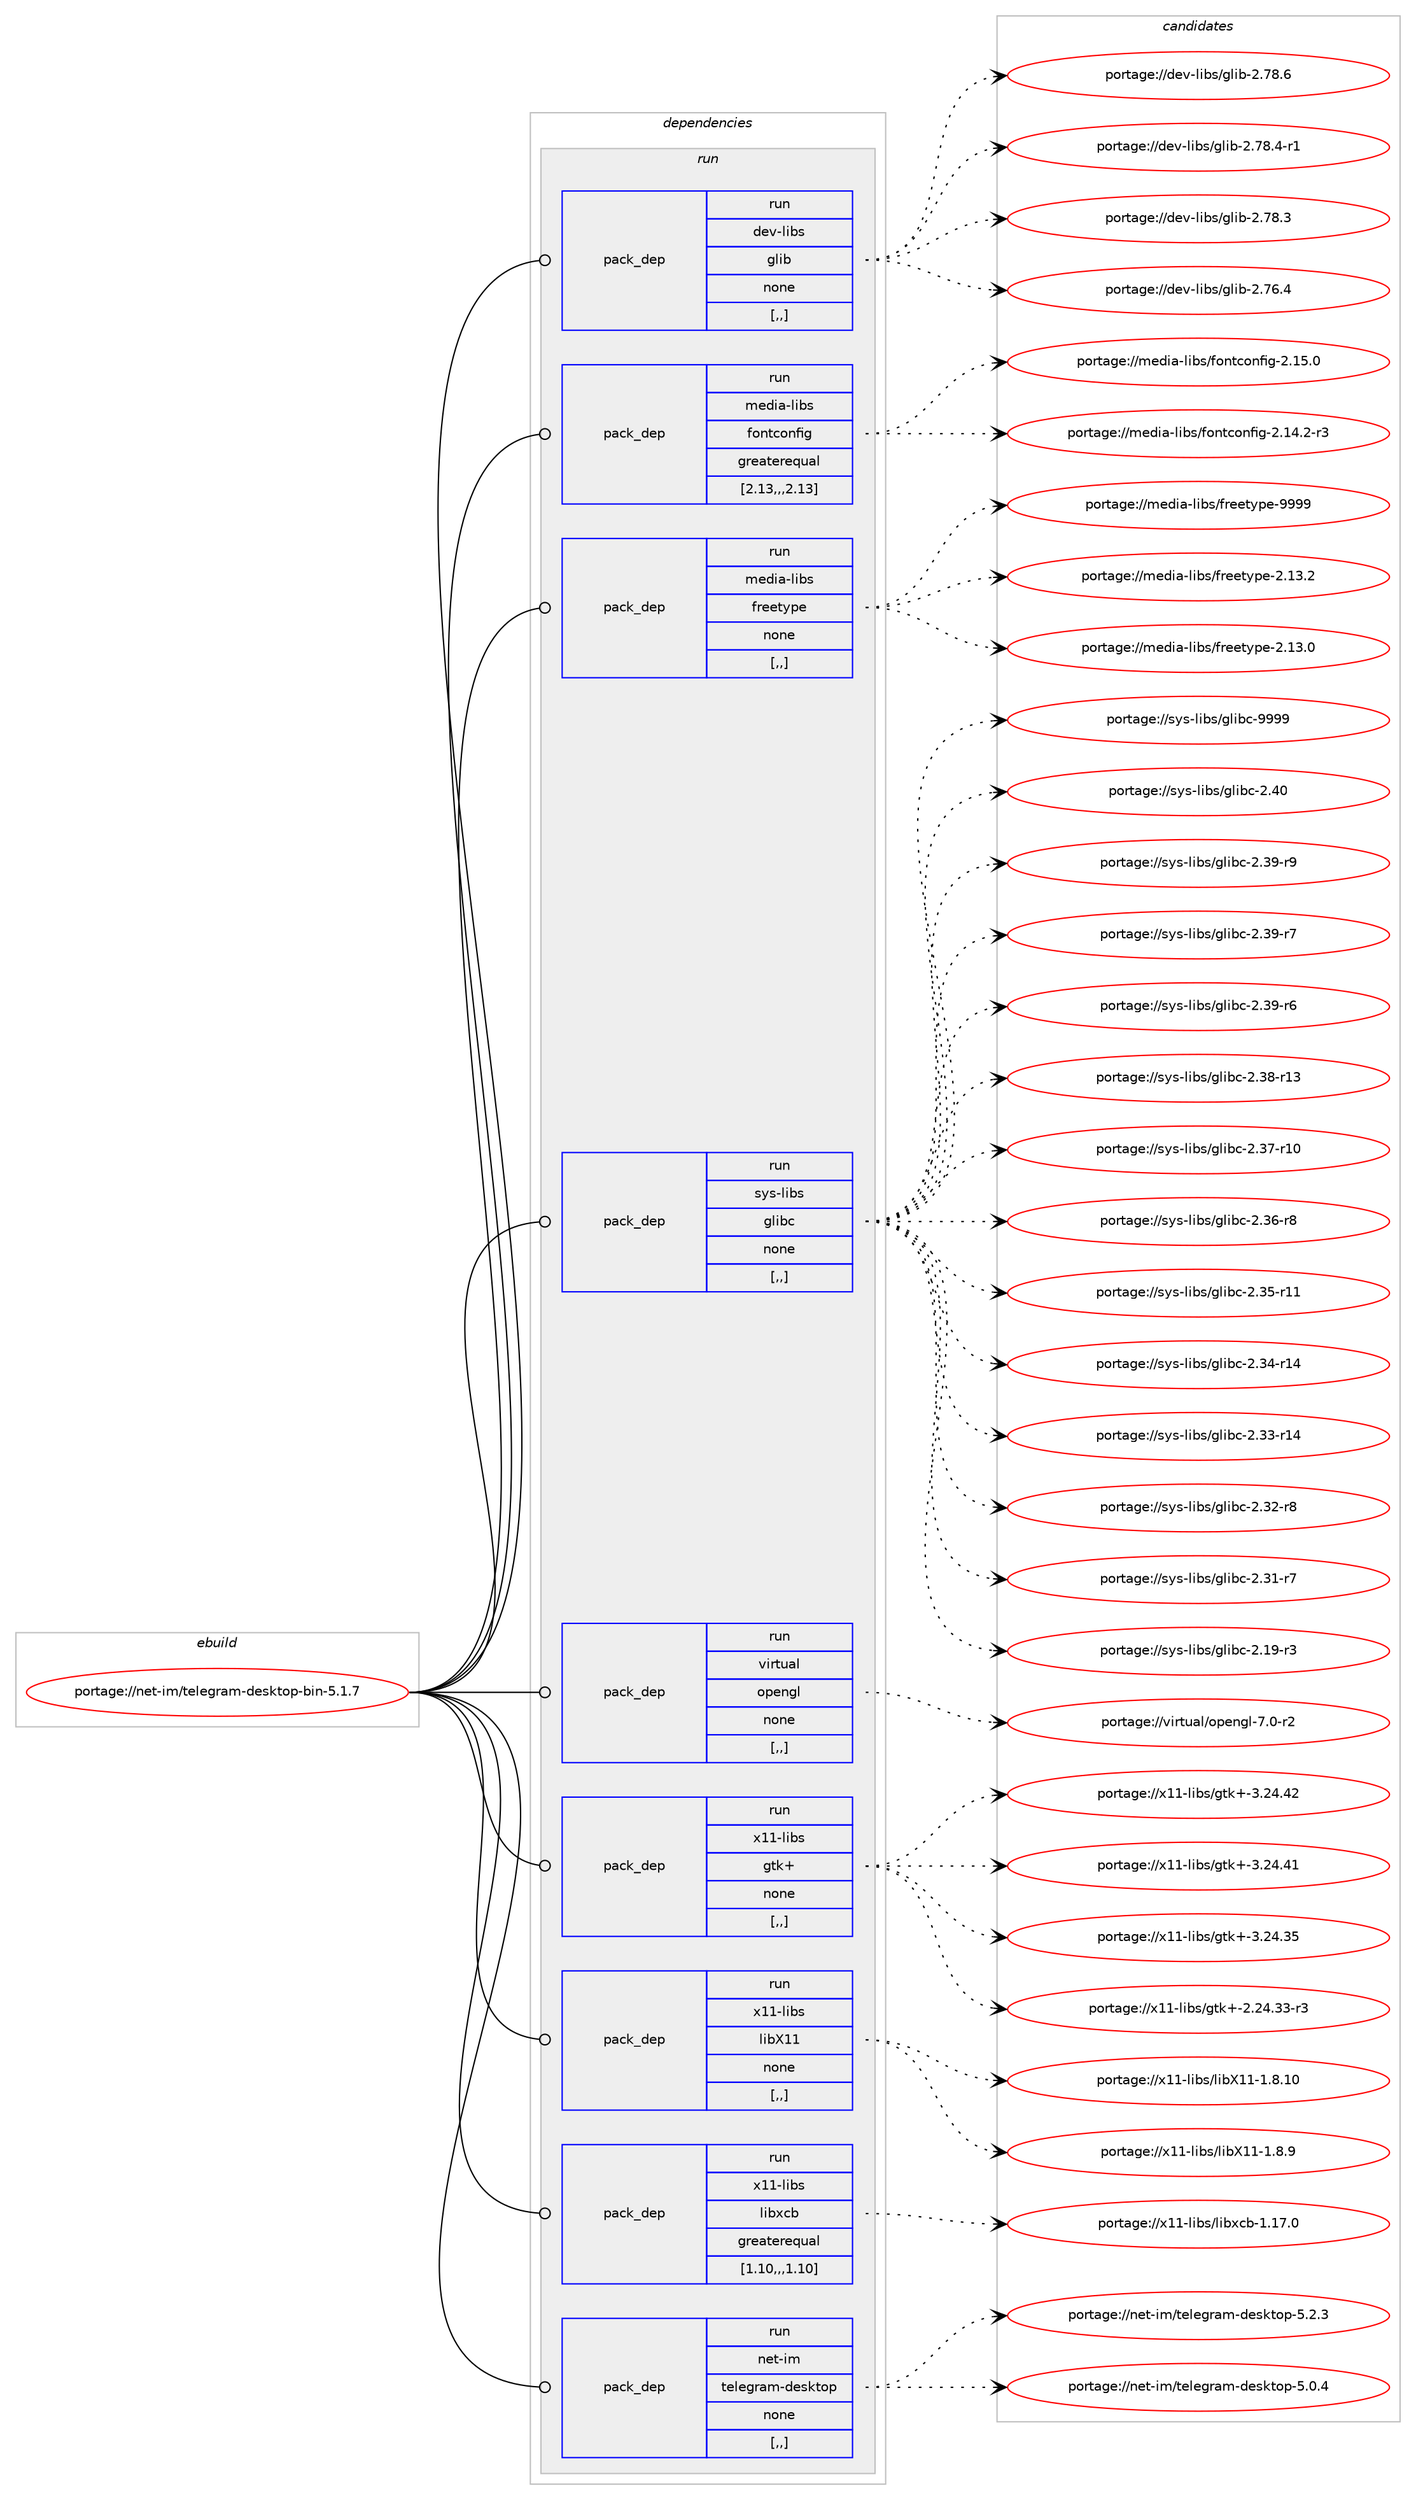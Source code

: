 digraph prolog {

# *************
# Graph options
# *************

newrank=true;
concentrate=true;
compound=true;
graph [rankdir=LR,fontname=Helvetica,fontsize=10,ranksep=1.5];#, ranksep=2.5, nodesep=0.2];
edge  [arrowhead=vee];
node  [fontname=Helvetica,fontsize=10];

# **********
# The ebuild
# **********

subgraph cluster_leftcol {
color=gray;
label=<<i>ebuild</i>>;
id [label="portage://net-im/telegram-desktop-bin-5.1.7", color=red, width=4, href="../net-im/telegram-desktop-bin-5.1.7.svg"];
}

# ****************
# The dependencies
# ****************

subgraph cluster_midcol {
color=gray;
label=<<i>dependencies</i>>;
subgraph cluster_compile {
fillcolor="#eeeeee";
style=filled;
label=<<i>compile</i>>;
}
subgraph cluster_compileandrun {
fillcolor="#eeeeee";
style=filled;
label=<<i>compile and run</i>>;
}
subgraph cluster_run {
fillcolor="#eeeeee";
style=filled;
label=<<i>run</i>>;
subgraph pack259498 {
dependency354182 [label=<<TABLE BORDER="0" CELLBORDER="1" CELLSPACING="0" CELLPADDING="4" WIDTH="220"><TR><TD ROWSPAN="6" CELLPADDING="30">pack_dep</TD></TR><TR><TD WIDTH="110">run</TD></TR><TR><TD>dev-libs</TD></TR><TR><TD>glib</TD></TR><TR><TD>none</TD></TR><TR><TD>[,,]</TD></TR></TABLE>>, shape=none, color=blue];
}
id:e -> dependency354182:w [weight=20,style="solid",arrowhead="odot"];
subgraph pack259499 {
dependency354183 [label=<<TABLE BORDER="0" CELLBORDER="1" CELLSPACING="0" CELLPADDING="4" WIDTH="220"><TR><TD ROWSPAN="6" CELLPADDING="30">pack_dep</TD></TR><TR><TD WIDTH="110">run</TD></TR><TR><TD>media-libs</TD></TR><TR><TD>fontconfig</TD></TR><TR><TD>greaterequal</TD></TR><TR><TD>[2.13,,,2.13]</TD></TR></TABLE>>, shape=none, color=blue];
}
id:e -> dependency354183:w [weight=20,style="solid",arrowhead="odot"];
subgraph pack259500 {
dependency354184 [label=<<TABLE BORDER="0" CELLBORDER="1" CELLSPACING="0" CELLPADDING="4" WIDTH="220"><TR><TD ROWSPAN="6" CELLPADDING="30">pack_dep</TD></TR><TR><TD WIDTH="110">run</TD></TR><TR><TD>media-libs</TD></TR><TR><TD>freetype</TD></TR><TR><TD>none</TD></TR><TR><TD>[,,]</TD></TR></TABLE>>, shape=none, color=blue];
}
id:e -> dependency354184:w [weight=20,style="solid",arrowhead="odot"];
subgraph pack259501 {
dependency354185 [label=<<TABLE BORDER="0" CELLBORDER="1" CELLSPACING="0" CELLPADDING="4" WIDTH="220"><TR><TD ROWSPAN="6" CELLPADDING="30">pack_dep</TD></TR><TR><TD WIDTH="110">run</TD></TR><TR><TD>sys-libs</TD></TR><TR><TD>glibc</TD></TR><TR><TD>none</TD></TR><TR><TD>[,,]</TD></TR></TABLE>>, shape=none, color=blue];
}
id:e -> dependency354185:w [weight=20,style="solid",arrowhead="odot"];
subgraph pack259502 {
dependency354186 [label=<<TABLE BORDER="0" CELLBORDER="1" CELLSPACING="0" CELLPADDING="4" WIDTH="220"><TR><TD ROWSPAN="6" CELLPADDING="30">pack_dep</TD></TR><TR><TD WIDTH="110">run</TD></TR><TR><TD>virtual</TD></TR><TR><TD>opengl</TD></TR><TR><TD>none</TD></TR><TR><TD>[,,]</TD></TR></TABLE>>, shape=none, color=blue];
}
id:e -> dependency354186:w [weight=20,style="solid",arrowhead="odot"];
subgraph pack259503 {
dependency354187 [label=<<TABLE BORDER="0" CELLBORDER="1" CELLSPACING="0" CELLPADDING="4" WIDTH="220"><TR><TD ROWSPAN="6" CELLPADDING="30">pack_dep</TD></TR><TR><TD WIDTH="110">run</TD></TR><TR><TD>x11-libs</TD></TR><TR><TD>gtk+</TD></TR><TR><TD>none</TD></TR><TR><TD>[,,]</TD></TR></TABLE>>, shape=none, color=blue];
}
id:e -> dependency354187:w [weight=20,style="solid",arrowhead="odot"];
subgraph pack259504 {
dependency354188 [label=<<TABLE BORDER="0" CELLBORDER="1" CELLSPACING="0" CELLPADDING="4" WIDTH="220"><TR><TD ROWSPAN="6" CELLPADDING="30">pack_dep</TD></TR><TR><TD WIDTH="110">run</TD></TR><TR><TD>x11-libs</TD></TR><TR><TD>libX11</TD></TR><TR><TD>none</TD></TR><TR><TD>[,,]</TD></TR></TABLE>>, shape=none, color=blue];
}
id:e -> dependency354188:w [weight=20,style="solid",arrowhead="odot"];
subgraph pack259505 {
dependency354189 [label=<<TABLE BORDER="0" CELLBORDER="1" CELLSPACING="0" CELLPADDING="4" WIDTH="220"><TR><TD ROWSPAN="6" CELLPADDING="30">pack_dep</TD></TR><TR><TD WIDTH="110">run</TD></TR><TR><TD>x11-libs</TD></TR><TR><TD>libxcb</TD></TR><TR><TD>greaterequal</TD></TR><TR><TD>[1.10,,,1.10]</TD></TR></TABLE>>, shape=none, color=blue];
}
id:e -> dependency354189:w [weight=20,style="solid",arrowhead="odot"];
subgraph pack259506 {
dependency354190 [label=<<TABLE BORDER="0" CELLBORDER="1" CELLSPACING="0" CELLPADDING="4" WIDTH="220"><TR><TD ROWSPAN="6" CELLPADDING="30">pack_dep</TD></TR><TR><TD WIDTH="110">run</TD></TR><TR><TD>net-im</TD></TR><TR><TD>telegram-desktop</TD></TR><TR><TD>none</TD></TR><TR><TD>[,,]</TD></TR></TABLE>>, shape=none, color=blue];
}
id:e -> dependency354190:w [weight=20,style="solid",arrowhead="odot"];
}
}

# **************
# The candidates
# **************

subgraph cluster_choices {
rank=same;
color=gray;
label=<<i>candidates</i>>;

subgraph choice259498 {
color=black;
nodesep=1;
choice1001011184510810598115471031081059845504655564654 [label="portage://dev-libs/glib-2.78.6", color=red, width=4,href="../dev-libs/glib-2.78.6.svg"];
choice10010111845108105981154710310810598455046555646524511449 [label="portage://dev-libs/glib-2.78.4-r1", color=red, width=4,href="../dev-libs/glib-2.78.4-r1.svg"];
choice1001011184510810598115471031081059845504655564651 [label="portage://dev-libs/glib-2.78.3", color=red, width=4,href="../dev-libs/glib-2.78.3.svg"];
choice1001011184510810598115471031081059845504655544652 [label="portage://dev-libs/glib-2.76.4", color=red, width=4,href="../dev-libs/glib-2.76.4.svg"];
dependency354182:e -> choice1001011184510810598115471031081059845504655564654:w [style=dotted,weight="100"];
dependency354182:e -> choice10010111845108105981154710310810598455046555646524511449:w [style=dotted,weight="100"];
dependency354182:e -> choice1001011184510810598115471031081059845504655564651:w [style=dotted,weight="100"];
dependency354182:e -> choice1001011184510810598115471031081059845504655544652:w [style=dotted,weight="100"];
}
subgraph choice259499 {
color=black;
nodesep=1;
choice109101100105974510810598115471021111101169911111010210510345504649534648 [label="portage://media-libs/fontconfig-2.15.0", color=red, width=4,href="../media-libs/fontconfig-2.15.0.svg"];
choice1091011001059745108105981154710211111011699111110102105103455046495246504511451 [label="portage://media-libs/fontconfig-2.14.2-r3", color=red, width=4,href="../media-libs/fontconfig-2.14.2-r3.svg"];
dependency354183:e -> choice109101100105974510810598115471021111101169911111010210510345504649534648:w [style=dotted,weight="100"];
dependency354183:e -> choice1091011001059745108105981154710211111011699111110102105103455046495246504511451:w [style=dotted,weight="100"];
}
subgraph choice259500 {
color=black;
nodesep=1;
choice109101100105974510810598115471021141011011161211121014557575757 [label="portage://media-libs/freetype-9999", color=red, width=4,href="../media-libs/freetype-9999.svg"];
choice1091011001059745108105981154710211410110111612111210145504649514650 [label="portage://media-libs/freetype-2.13.2", color=red, width=4,href="../media-libs/freetype-2.13.2.svg"];
choice1091011001059745108105981154710211410110111612111210145504649514648 [label="portage://media-libs/freetype-2.13.0", color=red, width=4,href="../media-libs/freetype-2.13.0.svg"];
dependency354184:e -> choice109101100105974510810598115471021141011011161211121014557575757:w [style=dotted,weight="100"];
dependency354184:e -> choice1091011001059745108105981154710211410110111612111210145504649514650:w [style=dotted,weight="100"];
dependency354184:e -> choice1091011001059745108105981154710211410110111612111210145504649514648:w [style=dotted,weight="100"];
}
subgraph choice259501 {
color=black;
nodesep=1;
choice11512111545108105981154710310810598994557575757 [label="portage://sys-libs/glibc-9999", color=red, width=4,href="../sys-libs/glibc-9999.svg"];
choice11512111545108105981154710310810598994550465248 [label="portage://sys-libs/glibc-2.40", color=red, width=4,href="../sys-libs/glibc-2.40.svg"];
choice115121115451081059811547103108105989945504651574511457 [label="portage://sys-libs/glibc-2.39-r9", color=red, width=4,href="../sys-libs/glibc-2.39-r9.svg"];
choice115121115451081059811547103108105989945504651574511455 [label="portage://sys-libs/glibc-2.39-r7", color=red, width=4,href="../sys-libs/glibc-2.39-r7.svg"];
choice115121115451081059811547103108105989945504651574511454 [label="portage://sys-libs/glibc-2.39-r6", color=red, width=4,href="../sys-libs/glibc-2.39-r6.svg"];
choice11512111545108105981154710310810598994550465156451144951 [label="portage://sys-libs/glibc-2.38-r13", color=red, width=4,href="../sys-libs/glibc-2.38-r13.svg"];
choice11512111545108105981154710310810598994550465155451144948 [label="portage://sys-libs/glibc-2.37-r10", color=red, width=4,href="../sys-libs/glibc-2.37-r10.svg"];
choice115121115451081059811547103108105989945504651544511456 [label="portage://sys-libs/glibc-2.36-r8", color=red, width=4,href="../sys-libs/glibc-2.36-r8.svg"];
choice11512111545108105981154710310810598994550465153451144949 [label="portage://sys-libs/glibc-2.35-r11", color=red, width=4,href="../sys-libs/glibc-2.35-r11.svg"];
choice11512111545108105981154710310810598994550465152451144952 [label="portage://sys-libs/glibc-2.34-r14", color=red, width=4,href="../sys-libs/glibc-2.34-r14.svg"];
choice11512111545108105981154710310810598994550465151451144952 [label="portage://sys-libs/glibc-2.33-r14", color=red, width=4,href="../sys-libs/glibc-2.33-r14.svg"];
choice115121115451081059811547103108105989945504651504511456 [label="portage://sys-libs/glibc-2.32-r8", color=red, width=4,href="../sys-libs/glibc-2.32-r8.svg"];
choice115121115451081059811547103108105989945504651494511455 [label="portage://sys-libs/glibc-2.31-r7", color=red, width=4,href="../sys-libs/glibc-2.31-r7.svg"];
choice115121115451081059811547103108105989945504649574511451 [label="portage://sys-libs/glibc-2.19-r3", color=red, width=4,href="../sys-libs/glibc-2.19-r3.svg"];
dependency354185:e -> choice11512111545108105981154710310810598994557575757:w [style=dotted,weight="100"];
dependency354185:e -> choice11512111545108105981154710310810598994550465248:w [style=dotted,weight="100"];
dependency354185:e -> choice115121115451081059811547103108105989945504651574511457:w [style=dotted,weight="100"];
dependency354185:e -> choice115121115451081059811547103108105989945504651574511455:w [style=dotted,weight="100"];
dependency354185:e -> choice115121115451081059811547103108105989945504651574511454:w [style=dotted,weight="100"];
dependency354185:e -> choice11512111545108105981154710310810598994550465156451144951:w [style=dotted,weight="100"];
dependency354185:e -> choice11512111545108105981154710310810598994550465155451144948:w [style=dotted,weight="100"];
dependency354185:e -> choice115121115451081059811547103108105989945504651544511456:w [style=dotted,weight="100"];
dependency354185:e -> choice11512111545108105981154710310810598994550465153451144949:w [style=dotted,weight="100"];
dependency354185:e -> choice11512111545108105981154710310810598994550465152451144952:w [style=dotted,weight="100"];
dependency354185:e -> choice11512111545108105981154710310810598994550465151451144952:w [style=dotted,weight="100"];
dependency354185:e -> choice115121115451081059811547103108105989945504651504511456:w [style=dotted,weight="100"];
dependency354185:e -> choice115121115451081059811547103108105989945504651494511455:w [style=dotted,weight="100"];
dependency354185:e -> choice115121115451081059811547103108105989945504649574511451:w [style=dotted,weight="100"];
}
subgraph choice259502 {
color=black;
nodesep=1;
choice1181051141161179710847111112101110103108455546484511450 [label="portage://virtual/opengl-7.0-r2", color=red, width=4,href="../virtual/opengl-7.0-r2.svg"];
dependency354186:e -> choice1181051141161179710847111112101110103108455546484511450:w [style=dotted,weight="100"];
}
subgraph choice259503 {
color=black;
nodesep=1;
choice1204949451081059811547103116107434551465052465250 [label="portage://x11-libs/gtk+-3.24.42", color=red, width=4,href="../x11-libs/gtk+-3.24.42.svg"];
choice1204949451081059811547103116107434551465052465249 [label="portage://x11-libs/gtk+-3.24.41", color=red, width=4,href="../x11-libs/gtk+-3.24.41.svg"];
choice1204949451081059811547103116107434551465052465153 [label="portage://x11-libs/gtk+-3.24.35", color=red, width=4,href="../x11-libs/gtk+-3.24.35.svg"];
choice12049494510810598115471031161074345504650524651514511451 [label="portage://x11-libs/gtk+-2.24.33-r3", color=red, width=4,href="../x11-libs/gtk+-2.24.33-r3.svg"];
dependency354187:e -> choice1204949451081059811547103116107434551465052465250:w [style=dotted,weight="100"];
dependency354187:e -> choice1204949451081059811547103116107434551465052465249:w [style=dotted,weight="100"];
dependency354187:e -> choice1204949451081059811547103116107434551465052465153:w [style=dotted,weight="100"];
dependency354187:e -> choice12049494510810598115471031161074345504650524651514511451:w [style=dotted,weight="100"];
}
subgraph choice259504 {
color=black;
nodesep=1;
choice12049494510810598115471081059888494945494656464948 [label="portage://x11-libs/libX11-1.8.10", color=red, width=4,href="../x11-libs/libX11-1.8.10.svg"];
choice120494945108105981154710810598884949454946564657 [label="portage://x11-libs/libX11-1.8.9", color=red, width=4,href="../x11-libs/libX11-1.8.9.svg"];
dependency354188:e -> choice12049494510810598115471081059888494945494656464948:w [style=dotted,weight="100"];
dependency354188:e -> choice120494945108105981154710810598884949454946564657:w [style=dotted,weight="100"];
}
subgraph choice259505 {
color=black;
nodesep=1;
choice120494945108105981154710810598120999845494649554648 [label="portage://x11-libs/libxcb-1.17.0", color=red, width=4,href="../x11-libs/libxcb-1.17.0.svg"];
dependency354189:e -> choice120494945108105981154710810598120999845494649554648:w [style=dotted,weight="100"];
}
subgraph choice259506 {
color=black;
nodesep=1;
choice11010111645105109471161011081011031149710945100101115107116111112455346504651 [label="portage://net-im/telegram-desktop-5.2.3", color=red, width=4,href="../net-im/telegram-desktop-5.2.3.svg"];
choice11010111645105109471161011081011031149710945100101115107116111112455346484652 [label="portage://net-im/telegram-desktop-5.0.4", color=red, width=4,href="../net-im/telegram-desktop-5.0.4.svg"];
dependency354190:e -> choice11010111645105109471161011081011031149710945100101115107116111112455346504651:w [style=dotted,weight="100"];
dependency354190:e -> choice11010111645105109471161011081011031149710945100101115107116111112455346484652:w [style=dotted,weight="100"];
}
}

}
